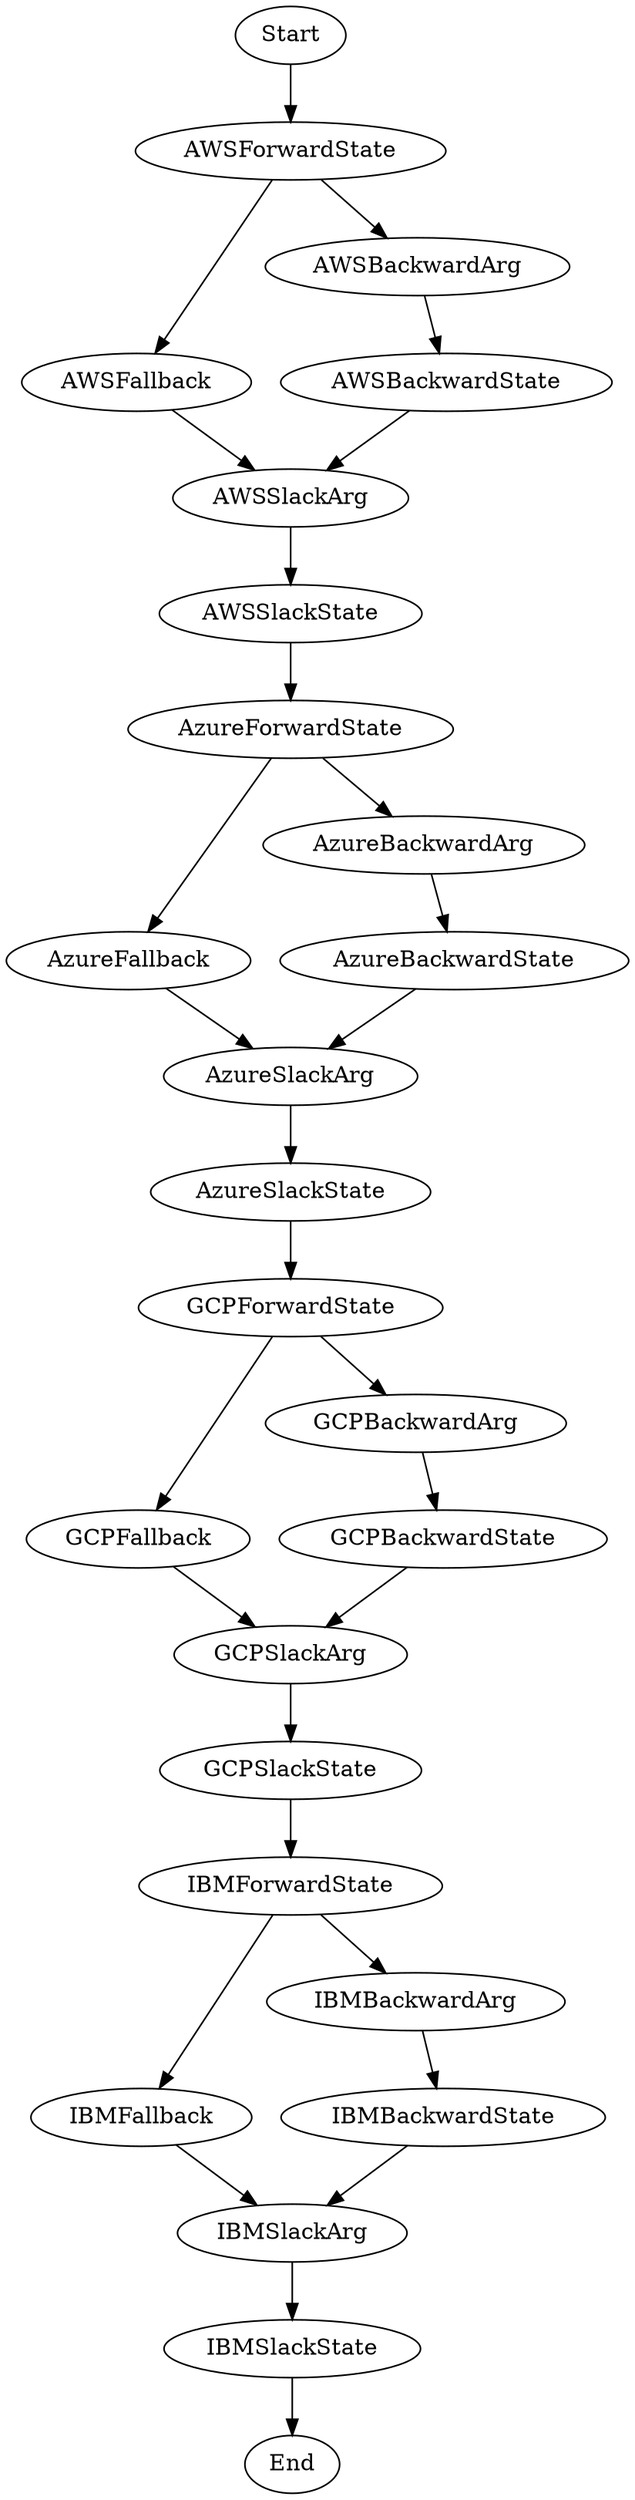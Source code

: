 digraph graph_name {
     "Start" -> "AWSForwardState" ;
     "AWSForwardState" -> "AWSFallback" ;
     "AWSFallback" -> "AWSSlackArg" ;
     "AWSSlackArg" -> "AWSSlackState" ;
     "AWSSlackState" -> "AzureForwardState" ;
     "AzureForwardState" -> "AzureFallback" ;
     "AzureFallback" -> "AzureSlackArg" ;
     "AzureSlackArg" -> "AzureSlackState" ;
     "AzureSlackState" -> "GCPForwardState" ;
     "GCPForwardState" -> "GCPFallback" ;
     "GCPFallback" -> "GCPSlackArg" ;
     "GCPSlackArg" -> "GCPSlackState" ;
     "GCPSlackState" -> "IBMForwardState" ;
     "IBMForwardState" -> "IBMFallback" ;
     "IBMFallback" -> "IBMSlackArg" ;
     "IBMSlackArg" -> "IBMSlackState" ;
     "IBMSlackState" -> "End" ;
     "IBMForwardState" -> "IBMBackwardArg" ;
     "IBMBackwardArg" -> "IBMBackwardState" ;
     "IBMBackwardState" -> "IBMSlackArg" ;
     "GCPForwardState" -> "GCPBackwardArg" ;
     "GCPBackwardArg" -> "GCPBackwardState" ;
     "GCPBackwardState" -> "GCPSlackArg" ;
     "AzureForwardState" -> "AzureBackwardArg" ;
     "AzureBackwardArg" -> "AzureBackwardState" ;
     "AzureBackwardState" -> "AzureSlackArg" ;
     "AWSForwardState" -> "AWSBackwardArg" ;
     "AWSBackwardArg" -> "AWSBackwardState" ;
     "AWSBackwardState" -> "AWSSlackArg" ;
}
